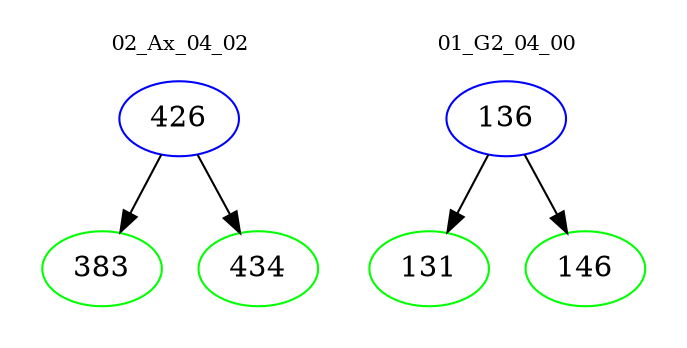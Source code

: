 digraph{
subgraph cluster_0 {
color = white
label = "02_Ax_04_02";
fontsize=10;
T0_426 [label="426", color="blue"]
T0_426 -> T0_383 [color="black"]
T0_383 [label="383", color="green"]
T0_426 -> T0_434 [color="black"]
T0_434 [label="434", color="green"]
}
subgraph cluster_1 {
color = white
label = "01_G2_04_00";
fontsize=10;
T1_136 [label="136", color="blue"]
T1_136 -> T1_131 [color="black"]
T1_131 [label="131", color="green"]
T1_136 -> T1_146 [color="black"]
T1_146 [label="146", color="green"]
}
}
